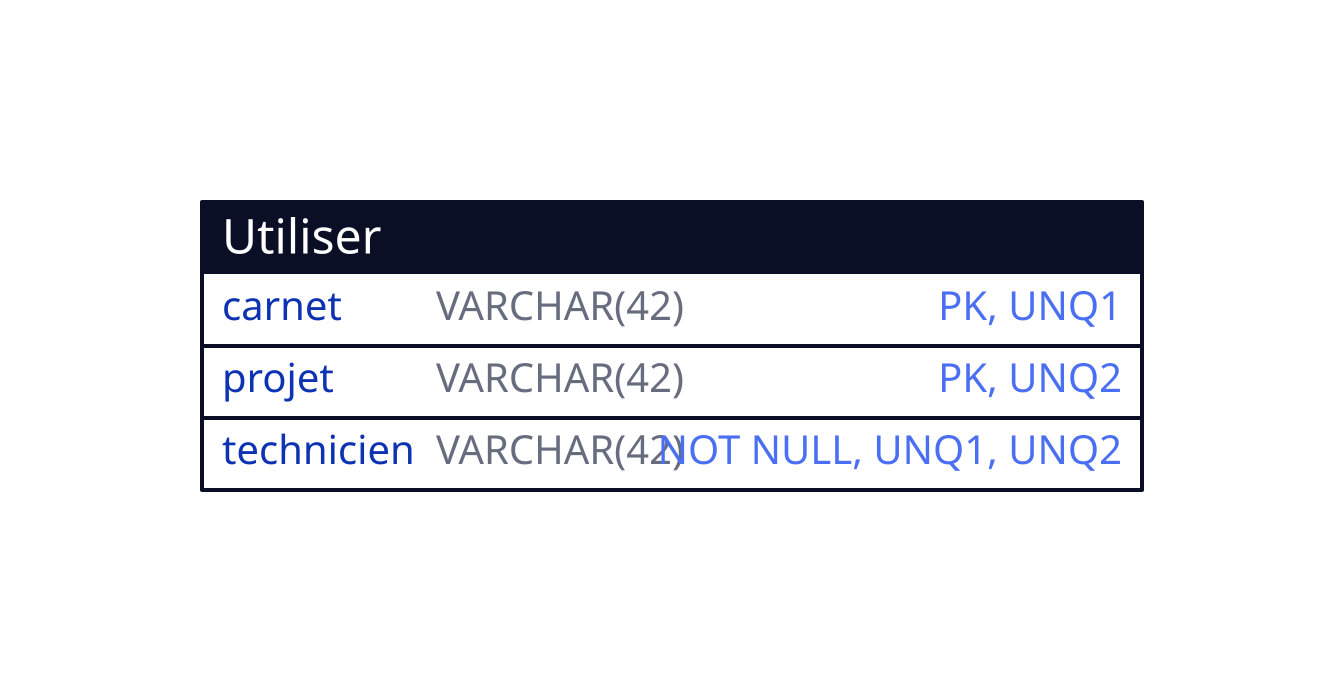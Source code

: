 "Utiliser": { shape: sql_table
  "carnet":     VARCHAR(42) {constraint: [PK; UNQ1]}
  "projet":     VARCHAR(42) {constraint: [PK; UNQ2]}
  "technicien": VARCHAR(42) {constraint: [NOT NULL; UNQ1; UNQ2]}
}
